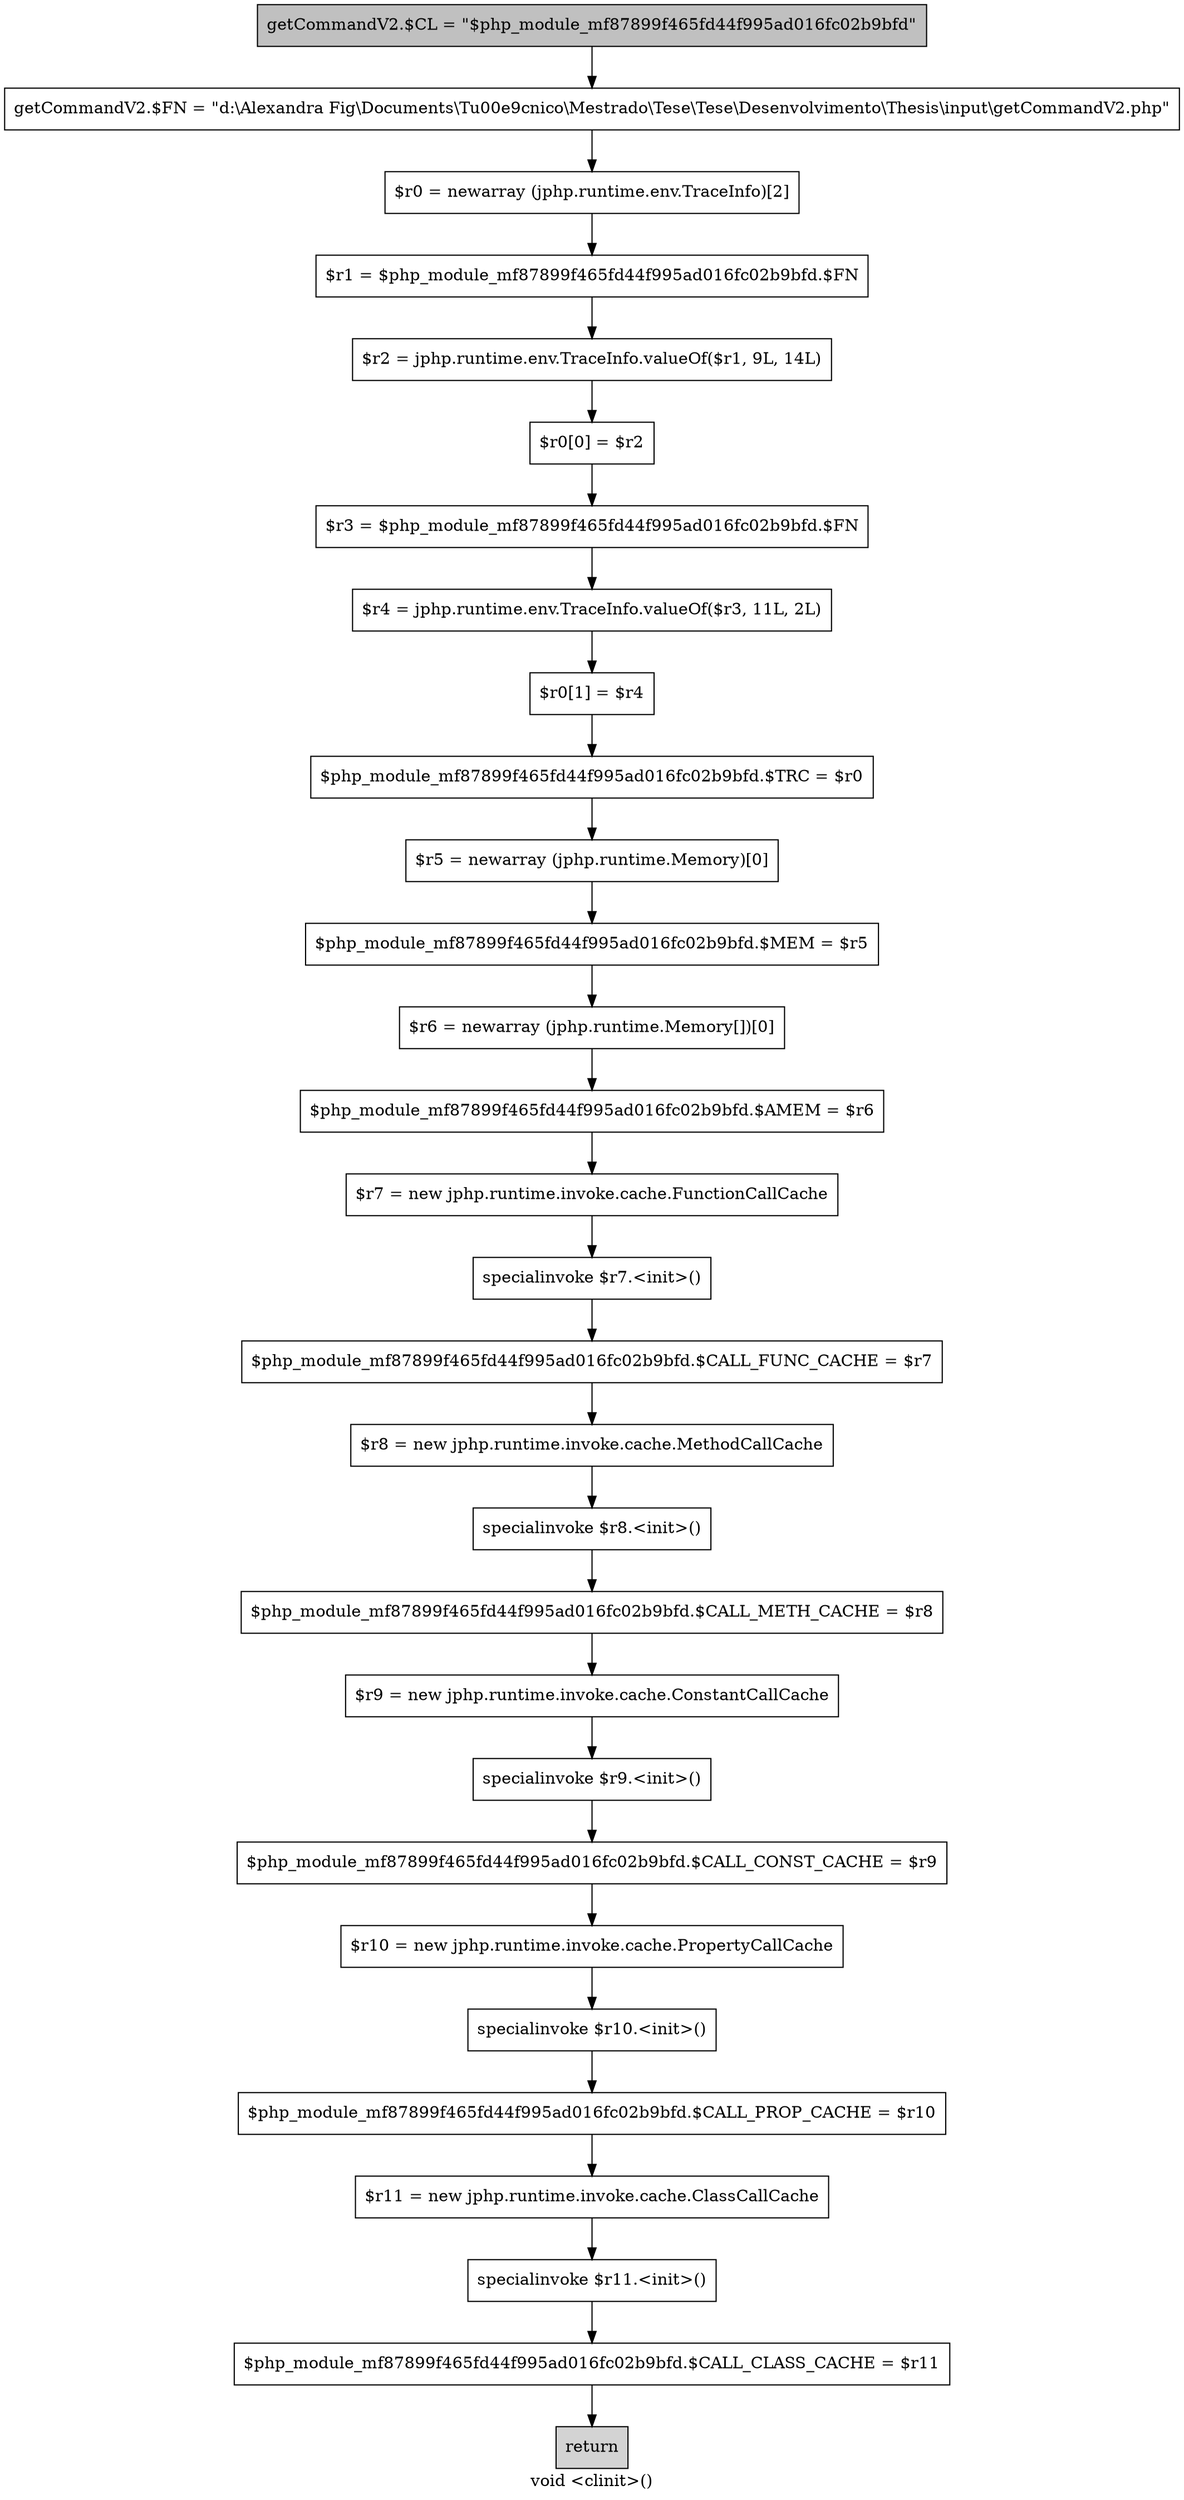 digraph "void <clinit>()" {
    label="void <clinit>()";
    node [shape=box];
    "0" [style=filled,fillcolor=gray,label="getCommandV2.$CL = \"$php_module_mf87899f465fd44f995ad016fc02b9bfd\"",];
    "1" [label="getCommandV2.$FN = \"d:\\Alexandra Fig\\Documents\\T\u00e9cnico\\Mestrado\\Tese\\Tese\\Desenvolvimento\\Thesis\\input\\getCommandV2.php\"",];
    "0"->"1";
    "2" [label="$r0 = newarray (jphp.runtime.env.TraceInfo)[2]",];
    "1"->"2";
    "3" [label="$r1 = $php_module_mf87899f465fd44f995ad016fc02b9bfd.$FN",];
    "2"->"3";
    "4" [label="$r2 = jphp.runtime.env.TraceInfo.valueOf($r1, 9L, 14L)",];
    "3"->"4";
    "5" [label="$r0[0] = $r2",];
    "4"->"5";
    "6" [label="$r3 = $php_module_mf87899f465fd44f995ad016fc02b9bfd.$FN",];
    "5"->"6";
    "7" [label="$r4 = jphp.runtime.env.TraceInfo.valueOf($r3, 11L, 2L)",];
    "6"->"7";
    "8" [label="$r0[1] = $r4",];
    "7"->"8";
    "9" [label="$php_module_mf87899f465fd44f995ad016fc02b9bfd.$TRC = $r0",];
    "8"->"9";
    "10" [label="$r5 = newarray (jphp.runtime.Memory)[0]",];
    "9"->"10";
    "11" [label="$php_module_mf87899f465fd44f995ad016fc02b9bfd.$MEM = $r5",];
    "10"->"11";
    "12" [label="$r6 = newarray (jphp.runtime.Memory[])[0]",];
    "11"->"12";
    "13" [label="$php_module_mf87899f465fd44f995ad016fc02b9bfd.$AMEM = $r6",];
    "12"->"13";
    "14" [label="$r7 = new jphp.runtime.invoke.cache.FunctionCallCache",];
    "13"->"14";
    "15" [label="specialinvoke $r7.<init>()",];
    "14"->"15";
    "16" [label="$php_module_mf87899f465fd44f995ad016fc02b9bfd.$CALL_FUNC_CACHE = $r7",];
    "15"->"16";
    "17" [label="$r8 = new jphp.runtime.invoke.cache.MethodCallCache",];
    "16"->"17";
    "18" [label="specialinvoke $r8.<init>()",];
    "17"->"18";
    "19" [label="$php_module_mf87899f465fd44f995ad016fc02b9bfd.$CALL_METH_CACHE = $r8",];
    "18"->"19";
    "20" [label="$r9 = new jphp.runtime.invoke.cache.ConstantCallCache",];
    "19"->"20";
    "21" [label="specialinvoke $r9.<init>()",];
    "20"->"21";
    "22" [label="$php_module_mf87899f465fd44f995ad016fc02b9bfd.$CALL_CONST_CACHE = $r9",];
    "21"->"22";
    "23" [label="$r10 = new jphp.runtime.invoke.cache.PropertyCallCache",];
    "22"->"23";
    "24" [label="specialinvoke $r10.<init>()",];
    "23"->"24";
    "25" [label="$php_module_mf87899f465fd44f995ad016fc02b9bfd.$CALL_PROP_CACHE = $r10",];
    "24"->"25";
    "26" [label="$r11 = new jphp.runtime.invoke.cache.ClassCallCache",];
    "25"->"26";
    "27" [label="specialinvoke $r11.<init>()",];
    "26"->"27";
    "28" [label="$php_module_mf87899f465fd44f995ad016fc02b9bfd.$CALL_CLASS_CACHE = $r11",];
    "27"->"28";
    "29" [style=filled,fillcolor=lightgray,label="return",];
    "28"->"29";
}
